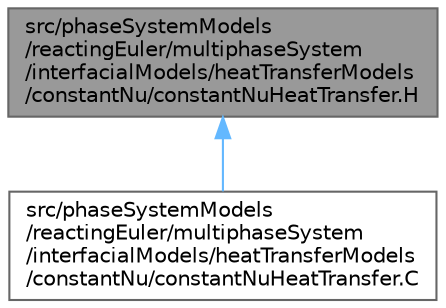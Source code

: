 digraph "src/phaseSystemModels/reactingEuler/multiphaseSystem/interfacialModels/heatTransferModels/constantNu/constantNuHeatTransfer.H"
{
 // LATEX_PDF_SIZE
  bgcolor="transparent";
  edge [fontname=Helvetica,fontsize=10,labelfontname=Helvetica,labelfontsize=10];
  node [fontname=Helvetica,fontsize=10,shape=box,height=0.2,width=0.4];
  Node1 [id="Node000001",label="src/phaseSystemModels\l/reactingEuler/multiphaseSystem\l/interfacialModels/heatTransferModels\l/constantNu/constantNuHeatTransfer.H",height=0.2,width=0.4,color="gray40", fillcolor="grey60", style="filled", fontcolor="black",tooltip=" "];
  Node1 -> Node2 [id="edge1_Node000001_Node000002",dir="back",color="steelblue1",style="solid",tooltip=" "];
  Node2 [id="Node000002",label="src/phaseSystemModels\l/reactingEuler/multiphaseSystem\l/interfacialModels/heatTransferModels\l/constantNu/constantNuHeatTransfer.C",height=0.2,width=0.4,color="grey40", fillcolor="white", style="filled",URL="$constantNuHeatTransfer_8C.html",tooltip=" "];
}
